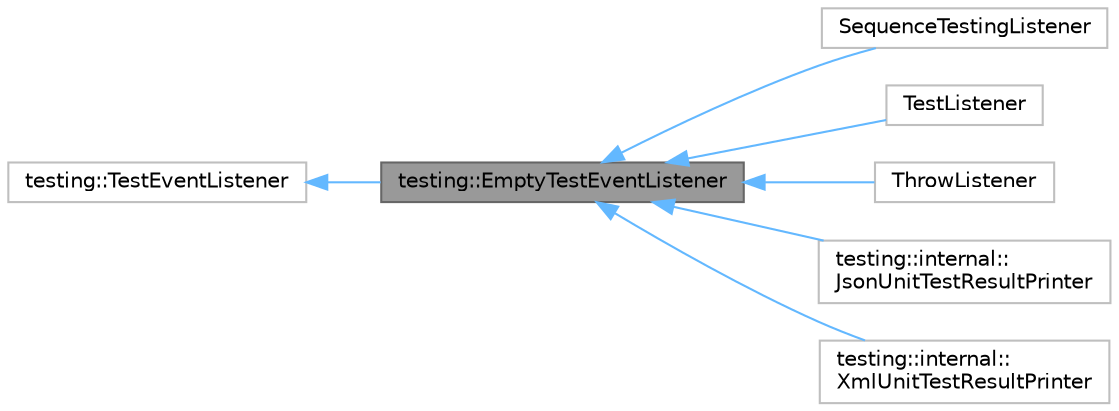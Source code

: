 digraph "testing::EmptyTestEventListener"
{
 // LATEX_PDF_SIZE
  bgcolor="transparent";
  edge [fontname=Helvetica,fontsize=10,labelfontname=Helvetica,labelfontsize=10];
  node [fontname=Helvetica,fontsize=10,shape=box,height=0.2,width=0.4];
  rankdir="LR";
  Node1 [id="Node000001",label="testing::EmptyTestEventListener",height=0.2,width=0.4,color="gray40", fillcolor="grey60", style="filled", fontcolor="black",tooltip=" "];
  Node2 -> Node1 [id="edge1_Node000001_Node000002",dir="back",color="steelblue1",style="solid",tooltip=" "];
  Node2 [id="Node000002",label="testing::TestEventListener",height=0.2,width=0.4,color="grey75", fillcolor="white", style="filled",URL="$classtesting_1_1_test_event_listener.html",tooltip=" "];
  Node1 -> Node3 [id="edge2_Node000001_Node000003",dir="back",color="steelblue1",style="solid",tooltip=" "];
  Node3 [id="Node000003",label="SequenceTestingListener",height=0.2,width=0.4,color="grey75", fillcolor="white", style="filled",URL="$class_sequence_testing_listener.html",tooltip=" "];
  Node1 -> Node4 [id="edge3_Node000001_Node000004",dir="back",color="steelblue1",style="solid",tooltip=" "];
  Node4 [id="Node000004",label="TestListener",height=0.2,width=0.4,color="grey75", fillcolor="white", style="filled",URL="$class_test_listener.html",tooltip=" "];
  Node1 -> Node5 [id="edge4_Node000001_Node000005",dir="back",color="steelblue1",style="solid",tooltip=" "];
  Node5 [id="Node000005",label="ThrowListener",height=0.2,width=0.4,color="grey75", fillcolor="white", style="filled",URL="$class_throw_listener.html",tooltip=" "];
  Node1 -> Node6 [id="edge5_Node000001_Node000006",dir="back",color="steelblue1",style="solid",tooltip=" "];
  Node6 [id="Node000006",label="testing::internal::\lJsonUnitTestResultPrinter",height=0.2,width=0.4,color="grey75", fillcolor="white", style="filled",URL="$classtesting_1_1internal_1_1_json_unit_test_result_printer.html",tooltip=" "];
  Node1 -> Node7 [id="edge6_Node000001_Node000007",dir="back",color="steelblue1",style="solid",tooltip=" "];
  Node7 [id="Node000007",label="testing::internal::\lXmlUnitTestResultPrinter",height=0.2,width=0.4,color="grey75", fillcolor="white", style="filled",URL="$classtesting_1_1internal_1_1_xml_unit_test_result_printer.html",tooltip=" "];
}
